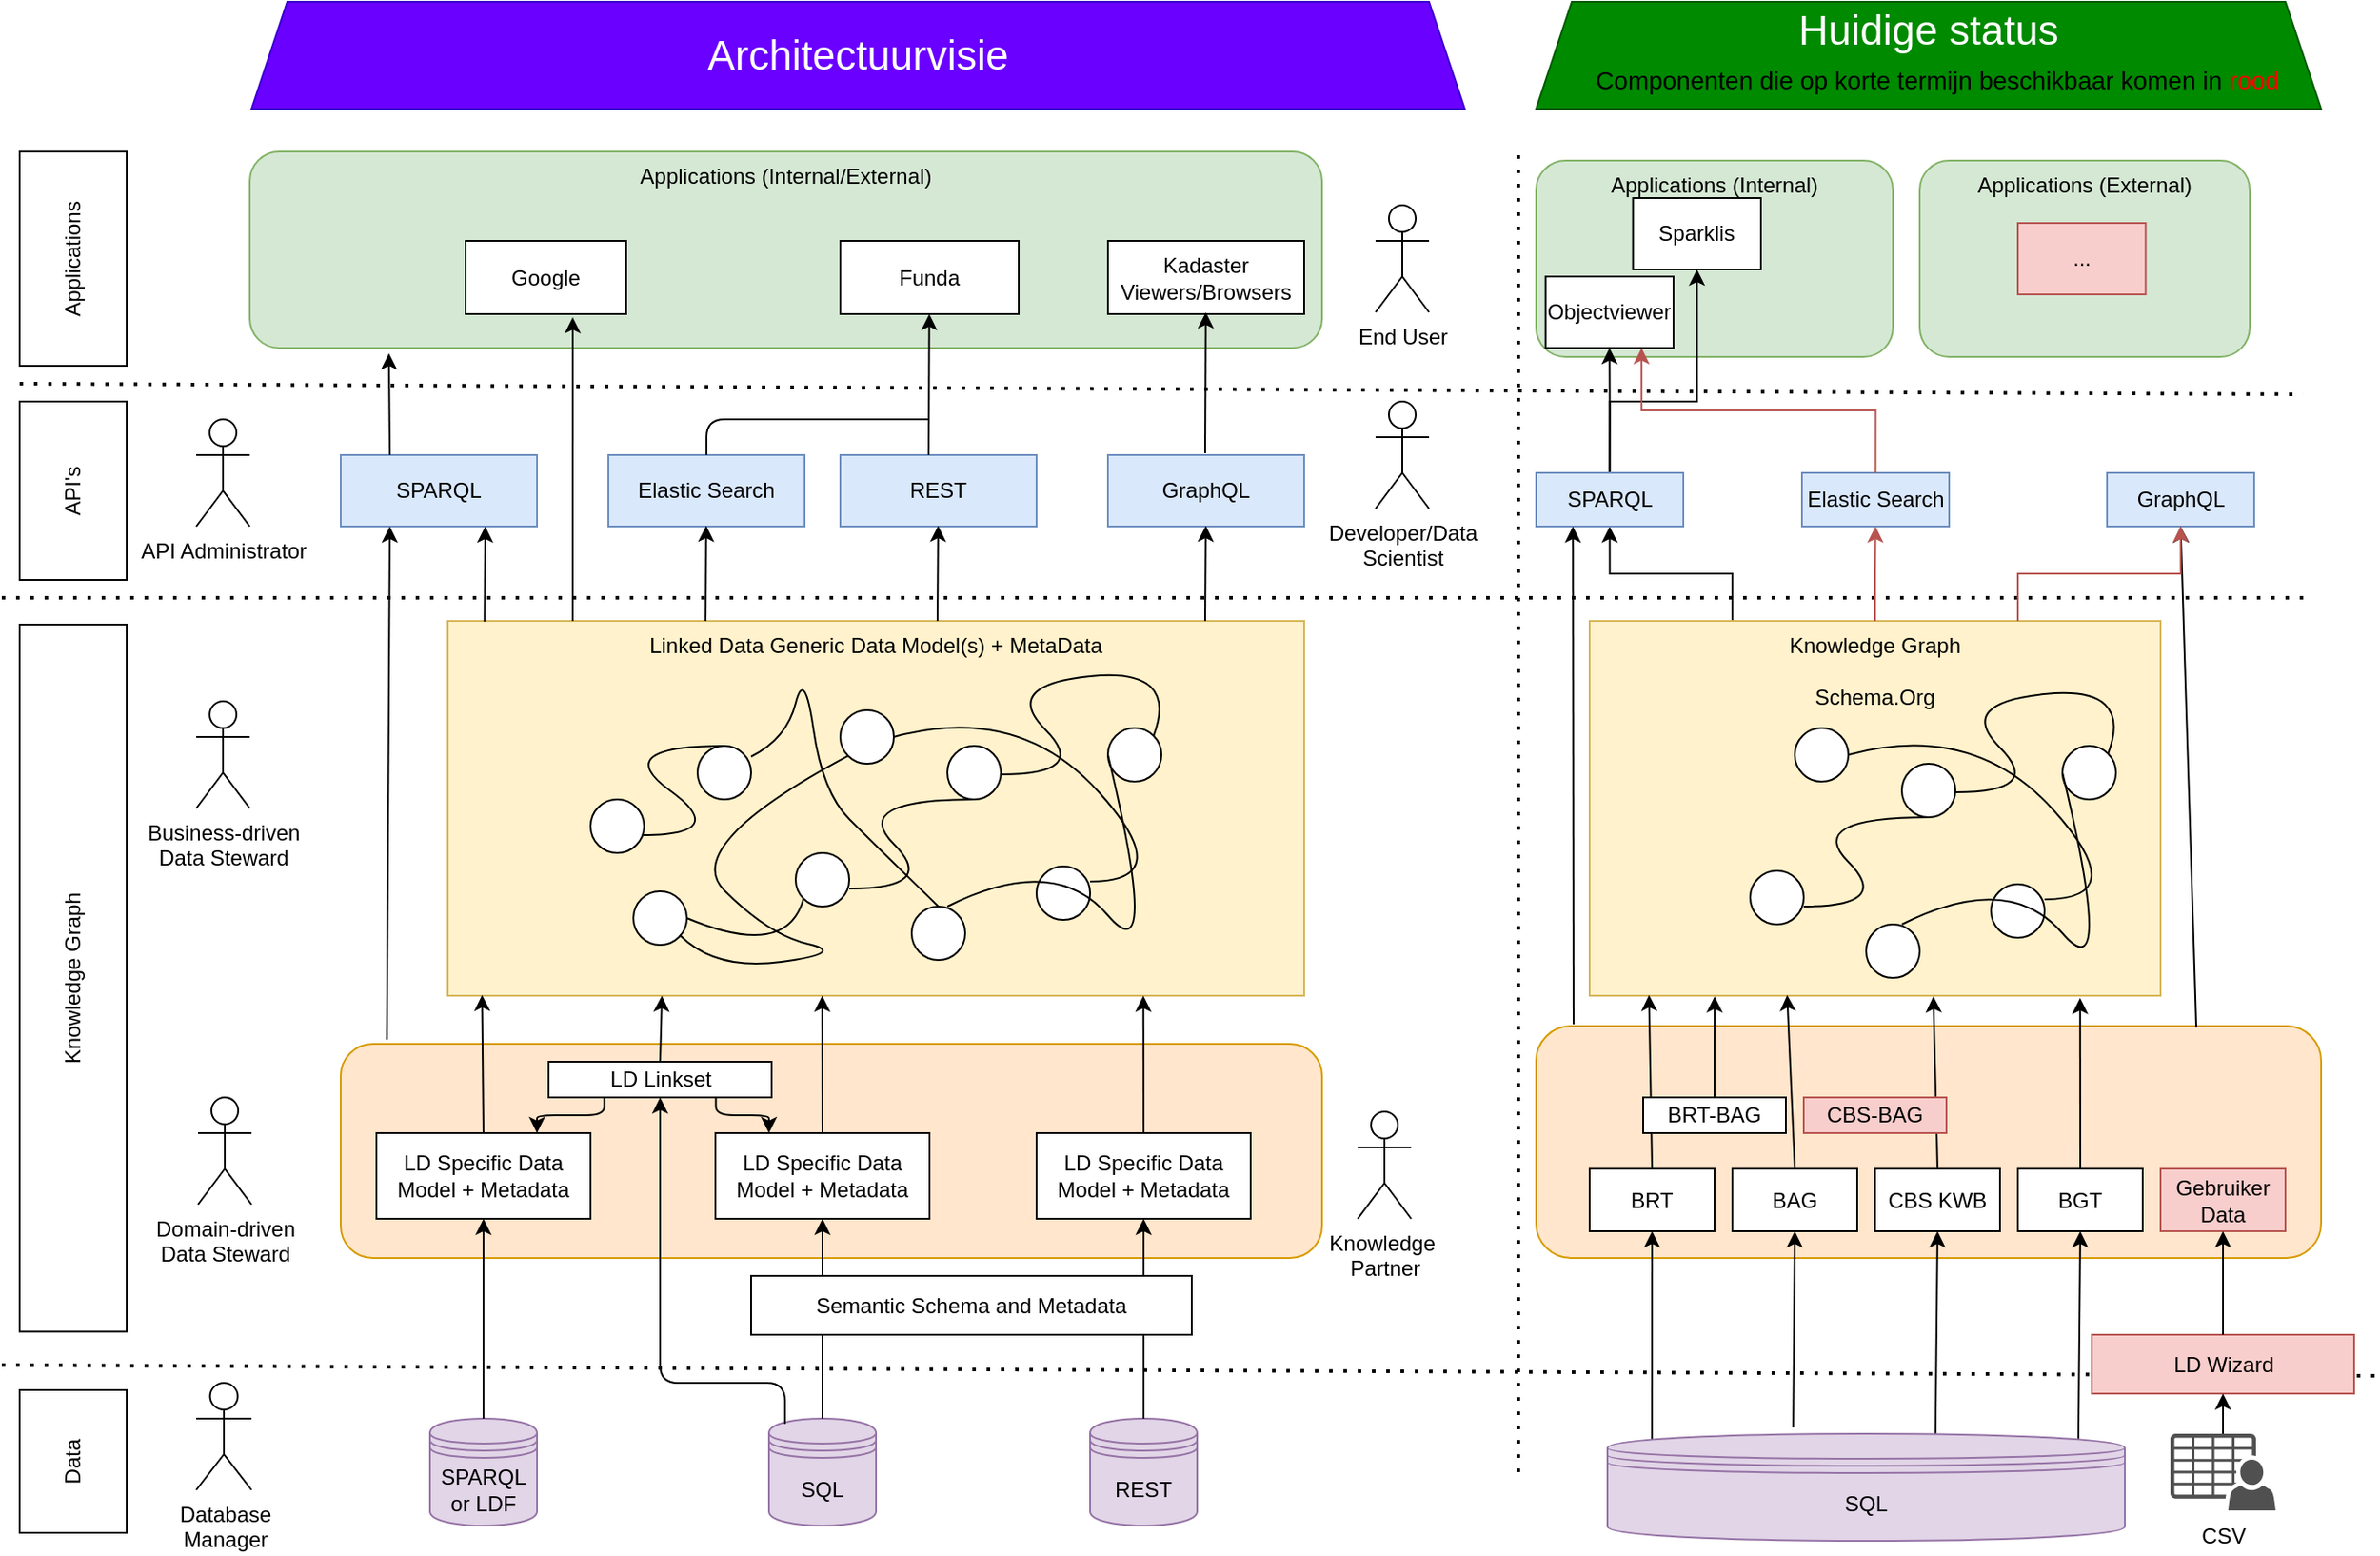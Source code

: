 <mxfile version="13.9.9" type="device"><diagram id="HSEDQNGGNBjmAAXY5L2y" name="Page-1"><mxGraphModel dx="2523" dy="2067" grid="1" gridSize="10" guides="1" tooltips="1" connect="1" arrows="1" fold="1" page="1" pageScale="1" pageWidth="850" pageHeight="1100" math="0" shadow="0"><root><mxCell id="0"/><mxCell id="1" parent="0"/><mxCell id="4cBa8BvCW64AnHajZ9dF-1" value="Applications" style="rounded=0;whiteSpace=wrap;html=1;rotation=-90;" parent="1" vertex="1"><mxGeometry x="-20" y="74" width="120" height="60" as="geometry"/></mxCell><mxCell id="4cBa8BvCW64AnHajZ9dF-2" value="API's" style="rounded=0;whiteSpace=wrap;html=1;rotation=-90;" parent="1" vertex="1"><mxGeometry x="-10" y="204" width="100" height="60" as="geometry"/></mxCell><mxCell id="4cBa8BvCW64AnHajZ9dF-3" value="Knowledge Graph" style="rounded=0;whiteSpace=wrap;html=1;rotation=-90;" parent="1" vertex="1"><mxGeometry x="-158.12" y="477.13" width="396.25" height="60" as="geometry"/></mxCell><mxCell id="4cBa8BvCW64AnHajZ9dF-4" value="Data" style="rounded=0;whiteSpace=wrap;html=1;rotation=-90;" parent="1" vertex="1"><mxGeometry y="748" width="80" height="60" as="geometry"/></mxCell><mxCell id="4cBa8BvCW64AnHajZ9dF-5" value="" style="endArrow=none;dashed=1;html=1;dashPattern=1 3;strokeWidth=2;" parent="1" edge="1"><mxGeometry width="50" height="50" relative="1" as="geometry"><mxPoint x="10" y="174" as="sourcePoint"/><mxPoint x="1290" y="180" as="targetPoint"/></mxGeometry></mxCell><mxCell id="4cBa8BvCW64AnHajZ9dF-6" value="Applications (Internal/External)" style="rounded=1;whiteSpace=wrap;html=1;verticalAlign=top;fillColor=#d5e8d4;strokeColor=#82b366;" parent="1" vertex="1"><mxGeometry x="139" y="44" width="601" height="110" as="geometry"/></mxCell><mxCell id="4cBa8BvCW64AnHajZ9dF-7" value="API Administrator" style="shape=umlActor;verticalLabelPosition=bottom;verticalAlign=top;html=1;outlineConnect=0;" parent="1" vertex="1"><mxGeometry x="109" y="194" width="30" height="60" as="geometry"/></mxCell><mxCell id="4cBa8BvCW64AnHajZ9dF-8" value="" style="endArrow=none;dashed=1;html=1;dashPattern=1 3;strokeWidth=2;" parent="1" edge="1"><mxGeometry width="50" height="50" relative="1" as="geometry"><mxPoint y="294" as="sourcePoint"/><mxPoint x="1290" y="294" as="targetPoint"/></mxGeometry></mxCell><mxCell id="4cBa8BvCW64AnHajZ9dF-10" value="SPARQL" style="rounded=0;whiteSpace=wrap;html=1;fillColor=#dae8fc;strokeColor=#6c8ebf;" parent="1" vertex="1"><mxGeometry x="190" y="214" width="110" height="40" as="geometry"/></mxCell><mxCell id="4cBa8BvCW64AnHajZ9dF-11" value="Elastic Search" style="rounded=0;whiteSpace=wrap;html=1;fillColor=#dae8fc;strokeColor=#6c8ebf;" parent="1" vertex="1"><mxGeometry x="340" y="214" width="110" height="40" as="geometry"/></mxCell><mxCell id="4cBa8BvCW64AnHajZ9dF-12" value="REST" style="rounded=0;whiteSpace=wrap;html=1;fillColor=#dae8fc;strokeColor=#6c8ebf;" parent="1" vertex="1"><mxGeometry x="470" y="214" width="110" height="40" as="geometry"/></mxCell><mxCell id="4cBa8BvCW64AnHajZ9dF-13" value="GraphQL" style="rounded=0;whiteSpace=wrap;html=1;fillColor=#dae8fc;strokeColor=#6c8ebf;" parent="1" vertex="1"><mxGeometry x="620" y="214" width="110" height="40" as="geometry"/></mxCell><mxCell id="4cBa8BvCW64AnHajZ9dF-14" value="End User" style="shape=umlActor;verticalLabelPosition=bottom;verticalAlign=top;html=1;outlineConnect=0;" parent="1" vertex="1"><mxGeometry x="770" y="74" width="30" height="60" as="geometry"/></mxCell><mxCell id="4cBa8BvCW64AnHajZ9dF-15" value="Developer/Data&lt;br&gt;Scientist" style="shape=umlActor;verticalLabelPosition=bottom;verticalAlign=top;html=1;outlineConnect=0;" parent="1" vertex="1"><mxGeometry x="770" y="184" width="30" height="60" as="geometry"/></mxCell><mxCell id="4cBa8BvCW64AnHajZ9dF-16" value="Linked Data Generic Data Model(s) + MetaData" style="rounded=0;whiteSpace=wrap;html=1;verticalAlign=top;fillColor=#fff2cc;strokeColor=#d6b656;" parent="1" vertex="1"><mxGeometry x="250" y="307" width="480" height="210" as="geometry"/></mxCell><mxCell id="4cBa8BvCW64AnHajZ9dF-17" value="" style="ellipse;whiteSpace=wrap;html=1;aspect=fixed;" parent="1" vertex="1"><mxGeometry x="330" y="407" width="30" height="30" as="geometry"/></mxCell><mxCell id="4cBa8BvCW64AnHajZ9dF-18" value="" style="ellipse;whiteSpace=wrap;html=1;aspect=fixed;" parent="1" vertex="1"><mxGeometry x="470" y="357" width="30" height="30" as="geometry"/></mxCell><mxCell id="4cBa8BvCW64AnHajZ9dF-19" value="" style="ellipse;whiteSpace=wrap;html=1;aspect=fixed;" parent="1" vertex="1"><mxGeometry x="510" y="467" width="30" height="30" as="geometry"/></mxCell><mxCell id="4cBa8BvCW64AnHajZ9dF-20" value="" style="ellipse;whiteSpace=wrap;html=1;aspect=fixed;" parent="1" vertex="1"><mxGeometry x="390" y="377" width="30" height="30" as="geometry"/></mxCell><mxCell id="4cBa8BvCW64AnHajZ9dF-21" value="" style="ellipse;whiteSpace=wrap;html=1;aspect=fixed;" parent="1" vertex="1"><mxGeometry x="354" y="458.5" width="30" height="30" as="geometry"/></mxCell><mxCell id="4cBa8BvCW64AnHajZ9dF-22" value="" style="ellipse;whiteSpace=wrap;html=1;aspect=fixed;" parent="1" vertex="1"><mxGeometry x="445" y="437" width="30" height="30" as="geometry"/></mxCell><mxCell id="4cBa8BvCW64AnHajZ9dF-23" value="" style="ellipse;whiteSpace=wrap;html=1;aspect=fixed;" parent="1" vertex="1"><mxGeometry x="530" y="377" width="30" height="30" as="geometry"/></mxCell><mxCell id="4cBa8BvCW64AnHajZ9dF-24" value="" style="ellipse;whiteSpace=wrap;html=1;aspect=fixed;" parent="1" vertex="1"><mxGeometry x="580" y="444.5" width="30" height="30" as="geometry"/></mxCell><mxCell id="4cBa8BvCW64AnHajZ9dF-25" value="" style="ellipse;whiteSpace=wrap;html=1;aspect=fixed;" parent="1" vertex="1"><mxGeometry x="620" y="367" width="30" height="30" as="geometry"/></mxCell><mxCell id="4cBa8BvCW64AnHajZ9dF-26" value="" style="curved=1;endArrow=none;html=1;entryX=0;entryY=1;entryDx=0;entryDy=0;endFill=0;" parent="1" target="4cBa8BvCW64AnHajZ9dF-18" edge="1"><mxGeometry width="50" height="50" relative="1" as="geometry"><mxPoint x="380" y="483" as="sourcePoint"/><mxPoint x="430" y="433" as="targetPoint"/><Array as="points"><mxPoint x="400" y="503"/><mxPoint x="474" y="493"/><mxPoint x="430" y="483"/><mxPoint x="380" y="433"/></Array></mxGeometry></mxCell><mxCell id="4cBa8BvCW64AnHajZ9dF-27" value="" style="curved=1;endArrow=none;html=1;entryX=0;entryY=0.5;entryDx=0;entryDy=0;exitX=0.667;exitY=0;exitDx=0;exitDy=0;exitPerimeter=0;endFill=0;" parent="1" source="4cBa8BvCW64AnHajZ9dF-19" target="4cBa8BvCW64AnHajZ9dF-25" edge="1"><mxGeometry width="50" height="50" relative="1" as="geometry"><mxPoint x="540" y="437" as="sourcePoint"/><mxPoint x="590" y="387" as="targetPoint"/><Array as="points"><mxPoint x="590" y="437"/><mxPoint x="650" y="507"/></Array></mxGeometry></mxCell><mxCell id="4cBa8BvCW64AnHajZ9dF-28" value="" style="curved=1;endArrow=none;html=1;entryX=0.5;entryY=1;entryDx=0;entryDy=0;endFill=0;" parent="1" target="4cBa8BvCW64AnHajZ9dF-23" edge="1"><mxGeometry width="50" height="50" relative="1" as="geometry"><mxPoint x="475" y="457" as="sourcePoint"/><mxPoint x="525" y="407" as="targetPoint"/><Array as="points"><mxPoint x="525" y="457"/><mxPoint x="475" y="407"/></Array></mxGeometry></mxCell><mxCell id="4cBa8BvCW64AnHajZ9dF-29" value="" style="curved=1;endArrow=none;html=1;entryX=0.5;entryY=0;entryDx=0;entryDy=0;endFill=0;" parent="1" target="4cBa8BvCW64AnHajZ9dF-19" edge="1"><mxGeometry width="50" height="50" relative="1" as="geometry"><mxPoint x="420" y="383" as="sourcePoint"/><mxPoint x="470" y="333" as="targetPoint"/><Array as="points"><mxPoint x="440" y="373"/><mxPoint x="450" y="333"/><mxPoint x="460" y="403"/><mxPoint x="490" y="433"/></Array></mxGeometry></mxCell><mxCell id="4cBa8BvCW64AnHajZ9dF-30" value="" style="curved=1;endArrow=none;html=1;entryX=0.5;entryY=0;entryDx=0;entryDy=0;endFill=0;" parent="1" target="4cBa8BvCW64AnHajZ9dF-20" edge="1"><mxGeometry width="50" height="50" relative="1" as="geometry"><mxPoint x="359" y="427" as="sourcePoint"/><mxPoint x="409" y="377" as="targetPoint"/><Array as="points"><mxPoint x="409" y="427"/><mxPoint x="340" y="377"/></Array></mxGeometry></mxCell><mxCell id="4cBa8BvCW64AnHajZ9dF-31" value="" style="curved=1;endArrow=none;html=1;entryX=1;entryY=0;entryDx=0;entryDy=0;endFill=0;" parent="1" target="4cBa8BvCW64AnHajZ9dF-25" edge="1"><mxGeometry width="50" height="50" relative="1" as="geometry"><mxPoint x="560" y="393" as="sourcePoint"/><mxPoint x="610" y="343" as="targetPoint"/><Array as="points"><mxPoint x="610" y="393"/><mxPoint x="560" y="343"/><mxPoint x="660" y="333"/></Array></mxGeometry></mxCell><mxCell id="4cBa8BvCW64AnHajZ9dF-32" value="" style="curved=1;endArrow=none;html=1;entryX=1;entryY=0.5;entryDx=0;entryDy=0;endFill=0;exitX=0;exitY=1;exitDx=0;exitDy=0;" parent="1" source="4cBa8BvCW64AnHajZ9dF-22" target="4cBa8BvCW64AnHajZ9dF-21" edge="1"><mxGeometry width="50" height="50" relative="1" as="geometry"><mxPoint x="510" y="454.5" as="sourcePoint"/><mxPoint x="560" y="404.5" as="targetPoint"/><Array as="points"><mxPoint x="440" y="497"/></Array></mxGeometry></mxCell><mxCell id="4cBa8BvCW64AnHajZ9dF-33" value="" style="curved=1;endArrow=none;html=1;entryX=1;entryY=0.5;entryDx=0;entryDy=0;endFill=0;" parent="1" target="4cBa8BvCW64AnHajZ9dF-18" edge="1"><mxGeometry width="50" height="50" relative="1" as="geometry"><mxPoint x="610" y="453" as="sourcePoint"/><mxPoint x="660" y="403" as="targetPoint"/><Array as="points"><mxPoint x="660" y="453"/><mxPoint x="570" y="353"/></Array></mxGeometry></mxCell><mxCell id="4cBa8BvCW64AnHajZ9dF-34" value="" style="rounded=1;whiteSpace=wrap;html=1;fillColor=#ffe6cc;strokeColor=#d79b00;" parent="1" vertex="1"><mxGeometry x="190" y="544" width="550" height="120" as="geometry"/></mxCell><mxCell id="4cBa8BvCW64AnHajZ9dF-35" value="LD Specific Data Model + Metadata" style="rounded=0;whiteSpace=wrap;html=1;" parent="1" vertex="1"><mxGeometry x="210" y="594" width="120" height="48" as="geometry"/></mxCell><mxCell id="4cBa8BvCW64AnHajZ9dF-36" value="LD Specific Data Model + Metadata" style="rounded=0;whiteSpace=wrap;html=1;" parent="1" vertex="1"><mxGeometry x="400" y="594" width="120" height="48" as="geometry"/></mxCell><mxCell id="4cBa8BvCW64AnHajZ9dF-37" value="LD Specific Data Model + Metadata" style="rounded=0;whiteSpace=wrap;html=1;" parent="1" vertex="1"><mxGeometry x="580" y="594" width="120" height="48" as="geometry"/></mxCell><mxCell id="4cBa8BvCW64AnHajZ9dF-38" value="Business-driven&lt;br&gt;Data Steward" style="shape=umlActor;verticalLabelPosition=bottom;verticalAlign=top;html=1;outlineConnect=0;" parent="1" vertex="1"><mxGeometry x="109" y="352" width="30" height="60" as="geometry"/></mxCell><mxCell id="4cBa8BvCW64AnHajZ9dF-39" value="Domain-driven&lt;br&gt;Data Steward" style="shape=umlActor;verticalLabelPosition=bottom;verticalAlign=top;html=1;outlineConnect=0;" parent="1" vertex="1"><mxGeometry x="110" y="574" width="30" height="60" as="geometry"/></mxCell><mxCell id="4cBa8BvCW64AnHajZ9dF-40" value="Knowledge&amp;nbsp;&lt;br&gt;Partner" style="shape=umlActor;verticalLabelPosition=bottom;verticalAlign=top;html=1;outlineConnect=0;" parent="1" vertex="1"><mxGeometry x="760" y="582" width="30" height="60" as="geometry"/></mxCell><mxCell id="4cBa8BvCW64AnHajZ9dF-41" value="SPARQL or LDF" style="shape=datastore;whiteSpace=wrap;html=1;fillColor=#e1d5e7;strokeColor=#9673a6;" parent="1" vertex="1"><mxGeometry x="240" y="754" width="60" height="60" as="geometry"/></mxCell><mxCell id="4cBa8BvCW64AnHajZ9dF-42" value="SQL" style="shape=datastore;whiteSpace=wrap;html=1;fillColor=#e1d5e7;strokeColor=#9673a6;" parent="1" vertex="1"><mxGeometry x="430" y="754" width="60" height="60" as="geometry"/></mxCell><mxCell id="4cBa8BvCW64AnHajZ9dF-43" value="REST" style="shape=datastore;whiteSpace=wrap;html=1;fillColor=#e1d5e7;strokeColor=#9673a6;" parent="1" vertex="1"><mxGeometry x="610" y="754" width="60" height="60" as="geometry"/></mxCell><mxCell id="4cBa8BvCW64AnHajZ9dF-44" value="Google" style="rounded=0;whiteSpace=wrap;html=1;" parent="1" vertex="1"><mxGeometry x="260" y="94" width="90" height="41" as="geometry"/></mxCell><mxCell id="4cBa8BvCW64AnHajZ9dF-45" value="Kadaster &lt;br&gt;Viewers/Browsers" style="rounded=0;whiteSpace=wrap;html=1;" parent="1" vertex="1"><mxGeometry x="620" y="94" width="110" height="41" as="geometry"/></mxCell><mxCell id="4cBa8BvCW64AnHajZ9dF-46" value="Funda" style="rounded=0;whiteSpace=wrap;html=1;" parent="1" vertex="1"><mxGeometry x="470" y="94" width="100" height="41" as="geometry"/></mxCell><mxCell id="4cBa8BvCW64AnHajZ9dF-47" value="" style="endArrow=classic;html=1;exitX=0.047;exitY=-0.02;exitDx=0;exitDy=0;exitPerimeter=0;entryX=0.25;entryY=1;entryDx=0;entryDy=0;" parent="1" source="4cBa8BvCW64AnHajZ9dF-34" target="4cBa8BvCW64AnHajZ9dF-10" edge="1"><mxGeometry width="50" height="50" relative="1" as="geometry"><mxPoint x="250" y="554" as="sourcePoint"/><mxPoint x="300" y="504" as="targetPoint"/></mxGeometry></mxCell><mxCell id="4cBa8BvCW64AnHajZ9dF-48" value="" style="endArrow=classic;html=1;exitX=0.043;exitY=0.002;exitDx=0;exitDy=0;exitPerimeter=0;" parent="1" source="4cBa8BvCW64AnHajZ9dF-16" edge="1"><mxGeometry width="50" height="50" relative="1" as="geometry"><mxPoint x="271" y="304" as="sourcePoint"/><mxPoint x="271" y="254" as="targetPoint"/></mxGeometry></mxCell><mxCell id="4cBa8BvCW64AnHajZ9dF-49" value="" style="endArrow=classic;html=1;exitX=0.25;exitY=0;exitDx=0;exitDy=0;" parent="1" source="4cBa8BvCW64AnHajZ9dF-10" edge="1"><mxGeometry width="50" height="50" relative="1" as="geometry"><mxPoint x="216.25" y="197.42" as="sourcePoint"/><mxPoint x="217" y="157" as="targetPoint"/></mxGeometry></mxCell><mxCell id="4cBa8BvCW64AnHajZ9dF-50" value="" style="endArrow=classic;html=1;entryX=0.667;entryY=1.044;entryDx=0;entryDy=0;entryPerimeter=0;" parent="1" target="4cBa8BvCW64AnHajZ9dF-44" edge="1"><mxGeometry width="50" height="50" relative="1" as="geometry"><mxPoint x="320" y="307" as="sourcePoint"/><mxPoint x="370" y="257" as="targetPoint"/></mxGeometry></mxCell><mxCell id="4cBa8BvCW64AnHajZ9dF-51" value="" style="endArrow=classic;html=1;exitX=0.043;exitY=0.002;exitDx=0;exitDy=0;exitPerimeter=0;" parent="1" edge="1"><mxGeometry width="50" height="50" relative="1" as="geometry"><mxPoint x="394.5" y="307" as="sourcePoint"/><mxPoint x="394.86" y="253.58" as="targetPoint"/></mxGeometry></mxCell><mxCell id="4cBa8BvCW64AnHajZ9dF-52" value="" style="endArrow=classic;html=1;exitX=0.043;exitY=0.002;exitDx=0;exitDy=0;exitPerimeter=0;" parent="1" edge="1"><mxGeometry width="50" height="50" relative="1" as="geometry"><mxPoint x="524.5" y="307" as="sourcePoint"/><mxPoint x="524.86" y="253.58" as="targetPoint"/></mxGeometry></mxCell><mxCell id="4cBa8BvCW64AnHajZ9dF-53" value="" style="endArrow=classic;html=1;exitX=0.043;exitY=0.002;exitDx=0;exitDy=0;exitPerimeter=0;" parent="1" edge="1"><mxGeometry width="50" height="50" relative="1" as="geometry"><mxPoint x="674.5" y="307" as="sourcePoint"/><mxPoint x="674.86" y="253.58" as="targetPoint"/></mxGeometry></mxCell><mxCell id="4cBa8BvCW64AnHajZ9dF-54" value="" style="endArrow=classic;html=1;exitX=0.5;exitY=0;exitDx=0;exitDy=0;entryX=0.04;entryY=0.998;entryDx=0;entryDy=0;entryPerimeter=0;" parent="1" source="4cBa8BvCW64AnHajZ9dF-35" target="4cBa8BvCW64AnHajZ9dF-16" edge="1"><mxGeometry width="50" height="50" relative="1" as="geometry"><mxPoint x="280" y="564" as="sourcePoint"/><mxPoint x="280.36" y="517" as="targetPoint"/></mxGeometry></mxCell><mxCell id="4cBa8BvCW64AnHajZ9dF-55" value="" style="endArrow=classic;html=1;exitX=0.5;exitY=0;exitDx=0;exitDy=0;" parent="1" edge="1" source="4cBa8BvCW64AnHajZ9dF-36"><mxGeometry width="50" height="50" relative="1" as="geometry"><mxPoint x="459.5" y="564" as="sourcePoint"/><mxPoint x="459.86" y="517" as="targetPoint"/></mxGeometry></mxCell><mxCell id="4cBa8BvCW64AnHajZ9dF-56" value="" style="endArrow=classic;html=1;exitX=0.5;exitY=0;exitDx=0;exitDy=0;" parent="1" edge="1" source="4cBa8BvCW64AnHajZ9dF-37"><mxGeometry width="50" height="50" relative="1" as="geometry"><mxPoint x="639.5" y="564" as="sourcePoint"/><mxPoint x="639.86" y="517" as="targetPoint"/></mxGeometry></mxCell><mxCell id="4cBa8BvCW64AnHajZ9dF-57" value="" style="endArrow=none;html=1;" parent="1" edge="1"><mxGeometry width="50" height="50" relative="1" as="geometry"><mxPoint x="395" y="214" as="sourcePoint"/><mxPoint x="520" y="194" as="targetPoint"/><Array as="points"><mxPoint x="395" y="194"/></Array></mxGeometry></mxCell><mxCell id="4cBa8BvCW64AnHajZ9dF-58" value="" style="endArrow=classic;html=1;exitX=0.043;exitY=0.002;exitDx=0;exitDy=0;exitPerimeter=0;" parent="1" edge="1"><mxGeometry width="50" height="50" relative="1" as="geometry"><mxPoint x="519.5" y="214" as="sourcePoint"/><mxPoint x="519.862" y="135" as="targetPoint"/></mxGeometry></mxCell><mxCell id="4cBa8BvCW64AnHajZ9dF-59" value="" style="endArrow=classic;html=1;exitX=0.043;exitY=0.002;exitDx=0;exitDy=0;exitPerimeter=0;" parent="1" edge="1"><mxGeometry width="50" height="50" relative="1" as="geometry"><mxPoint x="674.5" y="213" as="sourcePoint"/><mxPoint x="674.862" y="134" as="targetPoint"/></mxGeometry></mxCell><mxCell id="4cBa8BvCW64AnHajZ9dF-60" value="" style="endArrow=classic;html=1;entryX=0.5;entryY=1;entryDx=0;entryDy=0;exitX=0.5;exitY=0;exitDx=0;exitDy=0;" parent="1" target="4cBa8BvCW64AnHajZ9dF-35" edge="1" source="4cBa8BvCW64AnHajZ9dF-41"><mxGeometry width="50" height="50" relative="1" as="geometry"><mxPoint x="270" y="704" as="sourcePoint"/><mxPoint x="281" y="611" as="targetPoint"/></mxGeometry></mxCell><mxCell id="4cBa8BvCW64AnHajZ9dF-61" value="" style="endArrow=classic;html=1;exitX=0.5;exitY=0;exitDx=0;exitDy=0;" parent="1" target="4cBa8BvCW64AnHajZ9dF-36" edge="1" source="4cBa8BvCW64AnHajZ9dF-42"><mxGeometry width="50" height="50" relative="1" as="geometry"><mxPoint x="459.5" y="704" as="sourcePoint"/><mxPoint x="459.86" y="657" as="targetPoint"/></mxGeometry></mxCell><mxCell id="4cBa8BvCW64AnHajZ9dF-62" value="" style="endArrow=classic;html=1;entryX=0.5;entryY=1;entryDx=0;entryDy=0;exitX=0.5;exitY=0;exitDx=0;exitDy=0;" parent="1" edge="1" target="4cBa8BvCW64AnHajZ9dF-37" source="4cBa8BvCW64AnHajZ9dF-43"><mxGeometry width="50" height="50" relative="1" as="geometry"><mxPoint x="639.5" y="704" as="sourcePoint"/><mxPoint x="639.5" y="612" as="targetPoint"/></mxGeometry></mxCell><mxCell id="4cBa8BvCW64AnHajZ9dF-63" value="Semantic Schema and Metadata" style="rounded=0;whiteSpace=wrap;html=1;" parent="1" vertex="1"><mxGeometry x="420" y="674" width="247" height="33" as="geometry"/></mxCell><mxCell id="4cBa8BvCW64AnHajZ9dF-64" value="Database&lt;br&gt;Manager" style="shape=umlActor;verticalLabelPosition=bottom;verticalAlign=top;html=1;outlineConnect=0;" parent="1" vertex="1"><mxGeometry x="109" y="734" width="31" height="60" as="geometry"/></mxCell><mxCell id="IwC6T16FCj7bDJfTAQnU-8" value="LD Linkset" style="rounded=0;whiteSpace=wrap;html=1;" vertex="1" parent="1"><mxGeometry x="306.5" y="554" width="125" height="20" as="geometry"/></mxCell><mxCell id="IwC6T16FCj7bDJfTAQnU-9" value="" style="edgeStyle=elbowEdgeStyle;elbow=vertical;endArrow=classic;html=1;exitX=0.25;exitY=1;exitDx=0;exitDy=0;entryX=0.75;entryY=0;entryDx=0;entryDy=0;" edge="1" parent="1" source="IwC6T16FCj7bDJfTAQnU-8" target="4cBa8BvCW64AnHajZ9dF-35"><mxGeometry width="50" height="50" relative="1" as="geometry"><mxPoint x="510" y="594" as="sourcePoint"/><mxPoint x="560" y="544" as="targetPoint"/></mxGeometry></mxCell><mxCell id="IwC6T16FCj7bDJfTAQnU-10" value="" style="edgeStyle=elbowEdgeStyle;elbow=vertical;endArrow=classic;html=1;exitX=0.75;exitY=1;exitDx=0;exitDy=0;entryX=0.25;entryY=0;entryDx=0;entryDy=0;" edge="1" parent="1" source="IwC6T16FCj7bDJfTAQnU-8" target="4cBa8BvCW64AnHajZ9dF-36"><mxGeometry width="50" height="50" relative="1" as="geometry"><mxPoint x="341.25" y="584" as="sourcePoint"/><mxPoint x="310" y="604" as="targetPoint"/></mxGeometry></mxCell><mxCell id="IwC6T16FCj7bDJfTAQnU-11" value="" style="endArrow=classic;html=1;exitX=0.5;exitY=0;exitDx=0;exitDy=0;entryX=0.25;entryY=1;entryDx=0;entryDy=0;" edge="1" parent="1" source="IwC6T16FCj7bDJfTAQnU-8" target="4cBa8BvCW64AnHajZ9dF-16"><mxGeometry width="50" height="50" relative="1" as="geometry"><mxPoint x="470" y="604" as="sourcePoint"/><mxPoint x="469.86" y="527" as="targetPoint"/></mxGeometry></mxCell><mxCell id="IwC6T16FCj7bDJfTAQnU-12" value="" style="edgeStyle=elbowEdgeStyle;elbow=vertical;endArrow=classic;html=1;exitX=0.15;exitY=0.05;exitDx=0;exitDy=0;exitPerimeter=0;entryX=0.5;entryY=1;entryDx=0;entryDy=0;" edge="1" parent="1" source="4cBa8BvCW64AnHajZ9dF-42" target="IwC6T16FCj7bDJfTAQnU-8"><mxGeometry width="50" height="50" relative="1" as="geometry"><mxPoint x="410.25" y="584" as="sourcePoint"/><mxPoint x="350" y="814" as="targetPoint"/><Array as="points"><mxPoint x="410" y="734"/></Array></mxGeometry></mxCell><mxCell id="IwC6T16FCj7bDJfTAQnU-81" value="&lt;font style=&quot;font-size: 23px&quot;&gt;Architectuurvisie&lt;/font&gt;" style="shape=trapezoid;perimeter=trapezoidPerimeter;whiteSpace=wrap;html=1;fixedSize=1;fillColor=#6a00ff;strokeColor=#3700CC;fontColor=#ffffff;" vertex="1" parent="1"><mxGeometry x="140" y="-40" width="680" height="60" as="geometry"/></mxCell><mxCell id="IwC6T16FCj7bDJfTAQnU-76" value="" style="endArrow=none;dashed=1;html=1;dashPattern=1 3;strokeWidth=2;" edge="1" parent="1"><mxGeometry width="50" height="50" relative="1" as="geometry"><mxPoint y="724" as="sourcePoint"/><mxPoint x="1330" y="730" as="targetPoint"/></mxGeometry></mxCell><mxCell id="IwC6T16FCj7bDJfTAQnU-84" value="Status" parent="0"/><mxCell id="IwC6T16FCj7bDJfTAQnU-60" value="Applications (Internal)" style="rounded=1;whiteSpace=wrap;html=1;verticalAlign=top;fillColor=#d5e8d4;strokeColor=#82b366;" vertex="1" parent="IwC6T16FCj7bDJfTAQnU-84"><mxGeometry x="860" y="49" width="200" height="110" as="geometry"/></mxCell><mxCell id="4cBa8BvCW64AnHajZ9dF-9" value="" style="endArrow=none;dashed=1;html=1;dashPattern=1 3;strokeWidth=2;" parent="IwC6T16FCj7bDJfTAQnU-84" edge="1" source="IwC6T16FCj7bDJfTAQnU-75"><mxGeometry width="50" height="50" relative="1" as="geometry"><mxPoint y="724" as="sourcePoint"/><mxPoint x="1290" y="724" as="targetPoint"/></mxGeometry></mxCell><mxCell id="IwC6T16FCj7bDJfTAQnU-2" value="" style="endArrow=none;dashed=1;html=1;dashPattern=1 3;strokeWidth=2;" edge="1" parent="IwC6T16FCj7bDJfTAQnU-84"><mxGeometry width="50" height="50" relative="1" as="geometry"><mxPoint x="850" y="784" as="sourcePoint"/><mxPoint x="850" y="44" as="targetPoint"/></mxGeometry></mxCell><mxCell id="IwC6T16FCj7bDJfTAQnU-3" value="" style="rounded=1;whiteSpace=wrap;html=1;fillColor=#ffe6cc;strokeColor=#d79b00;" vertex="1" parent="IwC6T16FCj7bDJfTAQnU-84"><mxGeometry x="860" y="534" width="440" height="130" as="geometry"/></mxCell><mxCell id="IwC6T16FCj7bDJfTAQnU-4" value="BRT" style="rounded=0;whiteSpace=wrap;html=1;" vertex="1" parent="IwC6T16FCj7bDJfTAQnU-84"><mxGeometry x="890" y="614" width="70" height="35" as="geometry"/></mxCell><mxCell id="IwC6T16FCj7bDJfTAQnU-5" value="BAG" style="rounded=0;whiteSpace=wrap;html=1;" vertex="1" parent="IwC6T16FCj7bDJfTAQnU-84"><mxGeometry x="970" y="614" width="70" height="35" as="geometry"/></mxCell><mxCell id="IwC6T16FCj7bDJfTAQnU-6" value="CBS KWB" style="rounded=0;whiteSpace=wrap;html=1;" vertex="1" parent="IwC6T16FCj7bDJfTAQnU-84"><mxGeometry x="1050" y="614" width="70" height="35" as="geometry"/></mxCell><mxCell id="IwC6T16FCj7bDJfTAQnU-7" value="BGT" style="rounded=0;whiteSpace=wrap;html=1;" vertex="1" parent="IwC6T16FCj7bDJfTAQnU-84"><mxGeometry x="1130" y="614" width="70" height="35" as="geometry"/></mxCell><mxCell id="IwC6T16FCj7bDJfTAQnU-15" value="" style="endArrow=classic;html=1;entryX=0.5;entryY=1;entryDx=0;entryDy=0;exitX=0.086;exitY=0.058;exitDx=0;exitDy=0;exitPerimeter=0;" edge="1" parent="IwC6T16FCj7bDJfTAQnU-84" source="IwC6T16FCj7bDJfTAQnU-79" target="IwC6T16FCj7bDJfTAQnU-4"><mxGeometry width="50" height="50" relative="1" as="geometry"><mxPoint x="925" y="760" as="sourcePoint"/><mxPoint x="924.58" y="708" as="targetPoint"/></mxGeometry></mxCell><mxCell id="IwC6T16FCj7bDJfTAQnU-16" value="" style="endArrow=classic;html=1;entryX=0.5;entryY=1;entryDx=0;entryDy=0;exitX=0.359;exitY=-0.058;exitDx=0;exitDy=0;exitPerimeter=0;" edge="1" parent="IwC6T16FCj7bDJfTAQnU-84" source="IwC6T16FCj7bDJfTAQnU-79" target="IwC6T16FCj7bDJfTAQnU-5"><mxGeometry width="50" height="50" relative="1" as="geometry"><mxPoint x="1005" y="760" as="sourcePoint"/><mxPoint x="1000" y="659" as="targetPoint"/></mxGeometry></mxCell><mxCell id="IwC6T16FCj7bDJfTAQnU-17" value="" style="endArrow=classic;html=1;entryX=0.5;entryY=1;entryDx=0;entryDy=0;exitX=0.634;exitY=0.008;exitDx=0;exitDy=0;exitPerimeter=0;" edge="1" parent="IwC6T16FCj7bDJfTAQnU-84" source="IwC6T16FCj7bDJfTAQnU-79" target="IwC6T16FCj7bDJfTAQnU-6"><mxGeometry width="50" height="50" relative="1" as="geometry"><mxPoint x="1085" y="760" as="sourcePoint"/><mxPoint x="1085" y="663" as="targetPoint"/></mxGeometry></mxCell><mxCell id="IwC6T16FCj7bDJfTAQnU-18" value="" style="endArrow=classic;html=1;entryX=0.5;entryY=1;entryDx=0;entryDy=0;exitX=0.91;exitY=0.092;exitDx=0;exitDy=0;exitPerimeter=0;" edge="1" parent="IwC6T16FCj7bDJfTAQnU-84" source="IwC6T16FCj7bDJfTAQnU-79" target="IwC6T16FCj7bDJfTAQnU-7"><mxGeometry width="50" height="50" relative="1" as="geometry"><mxPoint x="1165" y="760" as="sourcePoint"/><mxPoint x="1162.5" y="663" as="targetPoint"/></mxGeometry></mxCell><mxCell id="IwC6T16FCj7bDJfTAQnU-59" style="edgeStyle=orthogonalEdgeStyle;rounded=0;orthogonalLoop=1;jettySize=auto;html=1;exitX=0.25;exitY=0;exitDx=0;exitDy=0;entryX=0.5;entryY=1;entryDx=0;entryDy=0;" edge="1" parent="IwC6T16FCj7bDJfTAQnU-84" source="IwC6T16FCj7bDJfTAQnU-19" target="IwC6T16FCj7bDJfTAQnU-54"><mxGeometry relative="1" as="geometry"/></mxCell><mxCell id="IwC6T16FCj7bDJfTAQnU-19" value="Knowledge Graph&lt;br&gt;&lt;br&gt;Schema.Org" style="rounded=0;whiteSpace=wrap;html=1;verticalAlign=top;fillColor=#fff2cc;strokeColor=#d6b656;" vertex="1" parent="IwC6T16FCj7bDJfTAQnU-84"><mxGeometry x="890" y="307" width="320" height="210" as="geometry"/></mxCell><mxCell id="IwC6T16FCj7bDJfTAQnU-22" value="" style="ellipse;whiteSpace=wrap;html=1;aspect=fixed;" vertex="1" parent="IwC6T16FCj7bDJfTAQnU-84"><mxGeometry x="1005" y="367" width="30" height="30" as="geometry"/></mxCell><mxCell id="IwC6T16FCj7bDJfTAQnU-23" value="" style="ellipse;whiteSpace=wrap;html=1;aspect=fixed;" vertex="1" parent="IwC6T16FCj7bDJfTAQnU-84"><mxGeometry x="1045" y="477" width="30" height="30" as="geometry"/></mxCell><mxCell id="IwC6T16FCj7bDJfTAQnU-26" value="" style="ellipse;whiteSpace=wrap;html=1;aspect=fixed;" vertex="1" parent="IwC6T16FCj7bDJfTAQnU-84"><mxGeometry x="980" y="447" width="30" height="30" as="geometry"/></mxCell><mxCell id="IwC6T16FCj7bDJfTAQnU-27" value="" style="ellipse;whiteSpace=wrap;html=1;aspect=fixed;" vertex="1" parent="IwC6T16FCj7bDJfTAQnU-84"><mxGeometry x="1065" y="387" width="30" height="30" as="geometry"/></mxCell><mxCell id="IwC6T16FCj7bDJfTAQnU-28" value="" style="ellipse;whiteSpace=wrap;html=1;aspect=fixed;" vertex="1" parent="IwC6T16FCj7bDJfTAQnU-84"><mxGeometry x="1115" y="454.5" width="30" height="30" as="geometry"/></mxCell><mxCell id="IwC6T16FCj7bDJfTAQnU-29" value="" style="ellipse;whiteSpace=wrap;html=1;aspect=fixed;" vertex="1" parent="IwC6T16FCj7bDJfTAQnU-84"><mxGeometry x="1155" y="377" width="30" height="30" as="geometry"/></mxCell><mxCell id="IwC6T16FCj7bDJfTAQnU-31" value="" style="curved=1;endArrow=none;html=1;entryX=0;entryY=0.5;entryDx=0;entryDy=0;exitX=0.667;exitY=0;exitDx=0;exitDy=0;exitPerimeter=0;endFill=0;" edge="1" parent="IwC6T16FCj7bDJfTAQnU-84" source="IwC6T16FCj7bDJfTAQnU-23" target="IwC6T16FCj7bDJfTAQnU-29"><mxGeometry width="50" height="50" relative="1" as="geometry"><mxPoint x="1075" y="447" as="sourcePoint"/><mxPoint x="1125" y="397" as="targetPoint"/><Array as="points"><mxPoint x="1125" y="447"/><mxPoint x="1185" y="517"/></Array></mxGeometry></mxCell><mxCell id="IwC6T16FCj7bDJfTAQnU-32" value="" style="curved=1;endArrow=none;html=1;entryX=0.5;entryY=1;entryDx=0;entryDy=0;endFill=0;" edge="1" parent="IwC6T16FCj7bDJfTAQnU-84" target="IwC6T16FCj7bDJfTAQnU-27"><mxGeometry width="50" height="50" relative="1" as="geometry"><mxPoint x="1010" y="467" as="sourcePoint"/><mxPoint x="1060" y="417" as="targetPoint"/><Array as="points"><mxPoint x="1060" y="467"/><mxPoint x="1010" y="417"/></Array></mxGeometry></mxCell><mxCell id="IwC6T16FCj7bDJfTAQnU-35" value="" style="curved=1;endArrow=none;html=1;entryX=1;entryY=0;entryDx=0;entryDy=0;endFill=0;" edge="1" parent="IwC6T16FCj7bDJfTAQnU-84" target="IwC6T16FCj7bDJfTAQnU-29"><mxGeometry width="50" height="50" relative="1" as="geometry"><mxPoint x="1095" y="403" as="sourcePoint"/><mxPoint x="1145" y="353" as="targetPoint"/><Array as="points"><mxPoint x="1145" y="403"/><mxPoint x="1095" y="353"/><mxPoint x="1195" y="343"/></Array></mxGeometry></mxCell><mxCell id="IwC6T16FCj7bDJfTAQnU-37" value="" style="curved=1;endArrow=none;html=1;entryX=1;entryY=0.5;entryDx=0;entryDy=0;endFill=0;" edge="1" parent="IwC6T16FCj7bDJfTAQnU-84" target="IwC6T16FCj7bDJfTAQnU-22"><mxGeometry width="50" height="50" relative="1" as="geometry"><mxPoint x="1145" y="463" as="sourcePoint"/><mxPoint x="1195" y="413" as="targetPoint"/><Array as="points"><mxPoint x="1195" y="463"/><mxPoint x="1105" y="363"/></Array></mxGeometry></mxCell><mxCell id="IwC6T16FCj7bDJfTAQnU-40" value="" style="endArrow=classic;html=1;entryX=0.104;entryY=0.998;entryDx=0;entryDy=0;exitX=0.5;exitY=0;exitDx=0;exitDy=0;entryPerimeter=0;" edge="1" parent="IwC6T16FCj7bDJfTAQnU-84" source="IwC6T16FCj7bDJfTAQnU-4" target="IwC6T16FCj7bDJfTAQnU-19"><mxGeometry width="50" height="50" relative="1" as="geometry"><mxPoint x="1265" y="622.13" as="sourcePoint"/><mxPoint x="1260" y="477.13" as="targetPoint"/></mxGeometry></mxCell><mxCell id="IwC6T16FCj7bDJfTAQnU-41" style="edgeStyle=orthogonalEdgeStyle;rounded=0;orthogonalLoop=1;jettySize=auto;html=1;exitX=0.5;exitY=0;exitDx=0;exitDy=0;entryX=0.219;entryY=1.002;entryDx=0;entryDy=0;entryPerimeter=0;" edge="1" parent="IwC6T16FCj7bDJfTAQnU-84" source="IwC6T16FCj7bDJfTAQnU-13" target="IwC6T16FCj7bDJfTAQnU-19"><mxGeometry relative="1" as="geometry"><mxPoint x="960" y="524" as="targetPoint"/></mxGeometry></mxCell><mxCell id="IwC6T16FCj7bDJfTAQnU-13" value="BRT-BAG" style="rounded=0;whiteSpace=wrap;html=1;" vertex="1" parent="IwC6T16FCj7bDJfTAQnU-84"><mxGeometry x="920" y="574" width="80" height="20" as="geometry"/></mxCell><mxCell id="IwC6T16FCj7bDJfTAQnU-44" value="" style="endArrow=classic;html=1;entryX=0.346;entryY=0.998;entryDx=0;entryDy=0;exitX=0.5;exitY=0;exitDx=0;exitDy=0;entryPerimeter=0;" edge="1" parent="IwC6T16FCj7bDJfTAQnU-84" source="IwC6T16FCj7bDJfTAQnU-5" target="IwC6T16FCj7bDJfTAQnU-19"><mxGeometry width="50" height="50" relative="1" as="geometry"><mxPoint x="935" y="624" as="sourcePoint"/><mxPoint x="933.28" y="526.58" as="targetPoint"/></mxGeometry></mxCell><mxCell id="IwC6T16FCj7bDJfTAQnU-45" value="" style="endArrow=classic;html=1;entryX=0.602;entryY=1.002;entryDx=0;entryDy=0;exitX=0.5;exitY=0;exitDx=0;exitDy=0;entryPerimeter=0;" edge="1" parent="IwC6T16FCj7bDJfTAQnU-84" source="IwC6T16FCj7bDJfTAQnU-6" target="IwC6T16FCj7bDJfTAQnU-19"><mxGeometry width="50" height="50" relative="1" as="geometry"><mxPoint x="1015" y="624" as="sourcePoint"/><mxPoint x="1010.72" y="526.58" as="targetPoint"/></mxGeometry></mxCell><mxCell id="IwC6T16FCj7bDJfTAQnU-14" value="CBS-BAG" style="rounded=0;whiteSpace=wrap;html=1;fillColor=#f8cecc;strokeColor=#b85450;" vertex="1" parent="IwC6T16FCj7bDJfTAQnU-84"><mxGeometry x="1010" y="574" width="80" height="20" as="geometry"/></mxCell><mxCell id="IwC6T16FCj7bDJfTAQnU-46" value="" style="endArrow=classic;html=1;entryX=0.859;entryY=1.006;entryDx=0;entryDy=0;exitX=0.5;exitY=0;exitDx=0;exitDy=0;entryPerimeter=0;" edge="1" parent="IwC6T16FCj7bDJfTAQnU-84" source="IwC6T16FCj7bDJfTAQnU-7" target="IwC6T16FCj7bDJfTAQnU-19"><mxGeometry width="50" height="50" relative="1" as="geometry"><mxPoint x="1095" y="624" as="sourcePoint"/><mxPoint x="1092.64" y="527.42" as="targetPoint"/></mxGeometry></mxCell><mxCell id="IwC6T16FCj7bDJfTAQnU-64" style="edgeStyle=orthogonalEdgeStyle;rounded=0;orthogonalLoop=1;jettySize=auto;html=1;exitX=0.5;exitY=0;exitDx=0;exitDy=0;entryX=0.5;entryY=1;entryDx=0;entryDy=0;" edge="1" parent="IwC6T16FCj7bDJfTAQnU-84" source="IwC6T16FCj7bDJfTAQnU-54" target="IwC6T16FCj7bDJfTAQnU-62"><mxGeometry relative="1" as="geometry"/></mxCell><mxCell id="IwC6T16FCj7bDJfTAQnU-65" style="edgeStyle=orthogonalEdgeStyle;rounded=0;orthogonalLoop=1;jettySize=auto;html=1;exitX=0.5;exitY=0;exitDx=0;exitDy=0;entryX=0.5;entryY=1;entryDx=0;entryDy=0;" edge="1" parent="IwC6T16FCj7bDJfTAQnU-84" source="IwC6T16FCj7bDJfTAQnU-54" target="IwC6T16FCj7bDJfTAQnU-63"><mxGeometry relative="1" as="geometry"><Array as="points"><mxPoint x="901" y="184"/><mxPoint x="950" y="184"/></Array></mxGeometry></mxCell><mxCell id="IwC6T16FCj7bDJfTAQnU-54" value="SPARQL" style="rounded=0;whiteSpace=wrap;html=1;fillColor=#dae8fc;strokeColor=#6c8ebf;" vertex="1" parent="IwC6T16FCj7bDJfTAQnU-84"><mxGeometry x="860" y="224" width="82.5" height="30" as="geometry"/></mxCell><mxCell id="IwC6T16FCj7bDJfTAQnU-55" value="Elastic Search" style="rounded=0;whiteSpace=wrap;html=1;fillColor=#dae8fc;strokeColor=#6c8ebf;" vertex="1" parent="IwC6T16FCj7bDJfTAQnU-84"><mxGeometry x="1009" y="224" width="82.5" height="30" as="geometry"/></mxCell><mxCell id="IwC6T16FCj7bDJfTAQnU-56" value="GraphQL" style="rounded=0;whiteSpace=wrap;html=1;fillColor=#dae8fc;strokeColor=#6c8ebf;" vertex="1" parent="IwC6T16FCj7bDJfTAQnU-84"><mxGeometry x="1180" y="224" width="82.5" height="30" as="geometry"/></mxCell><mxCell id="IwC6T16FCj7bDJfTAQnU-57" value="" style="endArrow=classic;html=1;entryX=0.5;entryY=1;entryDx=0;entryDy=0;exitX=0.841;exitY=0.006;exitDx=0;exitDy=0;exitPerimeter=0;" edge="1" parent="IwC6T16FCj7bDJfTAQnU-84" source="IwC6T16FCj7bDJfTAQnU-3" target="IwC6T16FCj7bDJfTAQnU-56"><mxGeometry width="50" height="50" relative="1" as="geometry"><mxPoint x="1300.12" y="517.37" as="sourcePoint"/><mxPoint x="1300" y="421.63" as="targetPoint"/></mxGeometry></mxCell><mxCell id="IwC6T16FCj7bDJfTAQnU-58" value="" style="endArrow=classic;html=1;entryX=0.25;entryY=1;entryDx=0;entryDy=0;" edge="1" parent="IwC6T16FCj7bDJfTAQnU-84" target="IwC6T16FCj7bDJfTAQnU-54"><mxGeometry width="50" height="50" relative="1" as="geometry"><mxPoint x="881" y="533" as="sourcePoint"/><mxPoint x="800" y="244" as="targetPoint"/></mxGeometry></mxCell><mxCell id="IwC6T16FCj7bDJfTAQnU-61" value="Applications (External)" style="rounded=1;whiteSpace=wrap;html=1;verticalAlign=top;fillColor=#d5e8d4;strokeColor=#82b366;" vertex="1" parent="IwC6T16FCj7bDJfTAQnU-84"><mxGeometry x="1075" y="49" width="185" height="110" as="geometry"/></mxCell><mxCell id="IwC6T16FCj7bDJfTAQnU-62" value="Objectviewer" style="rounded=0;whiteSpace=wrap;html=1;" vertex="1" parent="IwC6T16FCj7bDJfTAQnU-84"><mxGeometry x="865.32" y="114" width="71.68" height="40" as="geometry"/></mxCell><mxCell id="IwC6T16FCj7bDJfTAQnU-63" value="Sparklis" style="rounded=0;whiteSpace=wrap;html=1;" vertex="1" parent="IwC6T16FCj7bDJfTAQnU-84"><mxGeometry x="914.32" y="70" width="71.68" height="40" as="geometry"/></mxCell><mxCell id="IwC6T16FCj7bDJfTAQnU-69" style="edgeStyle=orthogonalEdgeStyle;rounded=0;orthogonalLoop=1;jettySize=auto;html=1;exitX=0.5;exitY=0;exitDx=0;exitDy=0;entryX=0.5;entryY=1;entryDx=0;entryDy=0;fillColor=#f8cecc;strokeColor=#b85450;" edge="1" parent="IwC6T16FCj7bDJfTAQnU-84" source="IwC6T16FCj7bDJfTAQnU-19" target="IwC6T16FCj7bDJfTAQnU-55"><mxGeometry relative="1" as="geometry"><mxPoint x="980" y="317" as="sourcePoint"/><mxPoint x="911.25" y="264" as="targetPoint"/></mxGeometry></mxCell><mxCell id="IwC6T16FCj7bDJfTAQnU-70" style="edgeStyle=orthogonalEdgeStyle;rounded=0;orthogonalLoop=1;jettySize=auto;html=1;exitX=0.75;exitY=0;exitDx=0;exitDy=0;entryX=0.5;entryY=1;entryDx=0;entryDy=0;fillColor=#f8cecc;strokeColor=#b85450;" edge="1" parent="IwC6T16FCj7bDJfTAQnU-84" source="IwC6T16FCj7bDJfTAQnU-19" target="IwC6T16FCj7bDJfTAQnU-56"><mxGeometry relative="1" as="geometry"><mxPoint x="1060" y="317" as="sourcePoint"/><mxPoint x="1060.25" y="264" as="targetPoint"/></mxGeometry></mxCell><mxCell id="IwC6T16FCj7bDJfTAQnU-71" style="edgeStyle=orthogonalEdgeStyle;rounded=0;orthogonalLoop=1;jettySize=auto;html=1;exitX=0.5;exitY=0;exitDx=0;exitDy=0;entryX=0.75;entryY=1;entryDx=0;entryDy=0;fillColor=#f8cecc;strokeColor=#b85450;" edge="1" parent="IwC6T16FCj7bDJfTAQnU-84" source="IwC6T16FCj7bDJfTAQnU-55" target="IwC6T16FCj7bDJfTAQnU-62"><mxGeometry relative="1" as="geometry"><mxPoint x="1060" y="317" as="sourcePoint"/><mxPoint x="1060.25" y="264" as="targetPoint"/></mxGeometry></mxCell><mxCell id="IwC6T16FCj7bDJfTAQnU-72" value="..." style="rounded=0;whiteSpace=wrap;html=1;fillColor=#f8cecc;strokeColor=#b85450;" vertex="1" parent="IwC6T16FCj7bDJfTAQnU-84"><mxGeometry x="1130" y="84" width="71.68" height="40" as="geometry"/></mxCell><mxCell id="IwC6T16FCj7bDJfTAQnU-73" value="Gebruiker Data" style="rounded=0;whiteSpace=wrap;html=1;fillColor=#f8cecc;strokeColor=#b85450;" vertex="1" parent="IwC6T16FCj7bDJfTAQnU-84"><mxGeometry x="1210" y="614" width="70" height="35" as="geometry"/></mxCell><mxCell id="IwC6T16FCj7bDJfTAQnU-74" value="CSV" style="pointerEvents=1;shadow=0;dashed=0;html=1;strokeColor=none;fillColor=#505050;labelPosition=center;verticalLabelPosition=bottom;verticalAlign=top;outlineConnect=0;align=center;shape=mxgraph.office.users.csv_file;" vertex="1" parent="IwC6T16FCj7bDJfTAQnU-84"><mxGeometry x="1215.5" y="762.5" width="59" height="43" as="geometry"/></mxCell><mxCell id="IwC6T16FCj7bDJfTAQnU-75" value="LD Wizard" style="rounded=0;whiteSpace=wrap;html=1;fillColor=#f8cecc;strokeColor=#b85450;" vertex="1" parent="IwC6T16FCj7bDJfTAQnU-84"><mxGeometry x="1171.5" y="707" width="147" height="33" as="geometry"/></mxCell><mxCell id="IwC6T16FCj7bDJfTAQnU-77" value="" style="endArrow=classic;html=1;entryX=0.5;entryY=1;entryDx=0;entryDy=0;" edge="1" parent="IwC6T16FCj7bDJfTAQnU-84" source="IwC6T16FCj7bDJfTAQnU-74" target="IwC6T16FCj7bDJfTAQnU-75"><mxGeometry width="50" height="50" relative="1" as="geometry"><mxPoint x="1180" y="804" as="sourcePoint"/><mxPoint x="1175" y="659" as="targetPoint"/></mxGeometry></mxCell><mxCell id="IwC6T16FCj7bDJfTAQnU-78" value="" style="endArrow=classic;html=1;entryX=0.5;entryY=1;entryDx=0;entryDy=0;exitX=0.5;exitY=0;exitDx=0;exitDy=0;" edge="1" parent="IwC6T16FCj7bDJfTAQnU-84" source="IwC6T16FCj7bDJfTAQnU-75" target="IwC6T16FCj7bDJfTAQnU-73"><mxGeometry width="50" height="50" relative="1" as="geometry"><mxPoint x="1255" y="772.5" as="sourcePoint"/><mxPoint x="1255" y="750" as="targetPoint"/></mxGeometry></mxCell><mxCell id="IwC6T16FCj7bDJfTAQnU-79" value="SQL" style="shape=datastore;whiteSpace=wrap;html=1;fillColor=#e1d5e7;strokeColor=#9673a6;" vertex="1" parent="IwC6T16FCj7bDJfTAQnU-84"><mxGeometry x="900" y="762.5" width="290" height="60" as="geometry"/></mxCell><mxCell id="IwC6T16FCj7bDJfTAQnU-82" value="&lt;font style=&quot;font-size: 23px&quot;&gt;Huidige status&lt;br&gt;&lt;br&gt;&lt;/font&gt;" style="shape=trapezoid;perimeter=trapezoidPerimeter;whiteSpace=wrap;html=1;fixedSize=1;fillColor=#008a00;strokeColor=#005700;fontColor=#ffffff;" vertex="1" parent="IwC6T16FCj7bDJfTAQnU-84"><mxGeometry x="860" y="-40" width="440" height="60" as="geometry"/></mxCell><mxCell id="IwC6T16FCj7bDJfTAQnU-83" value="&lt;font style=&quot;font-size: 14px&quot;&gt;Componenten die op korte termijn beschikbaar komen in &lt;font color=&quot;#ff0000&quot; style=&quot;font-size: 14px&quot;&gt;rood&lt;/font&gt;&lt;/font&gt;" style="text;html=1;strokeColor=none;fillColor=none;align=center;verticalAlign=middle;whiteSpace=wrap;rounded=0;" vertex="1" parent="IwC6T16FCj7bDJfTAQnU-84"><mxGeometry x="890" y="-6" width="390" height="20" as="geometry"/></mxCell></root></mxGraphModel></diagram></mxfile>